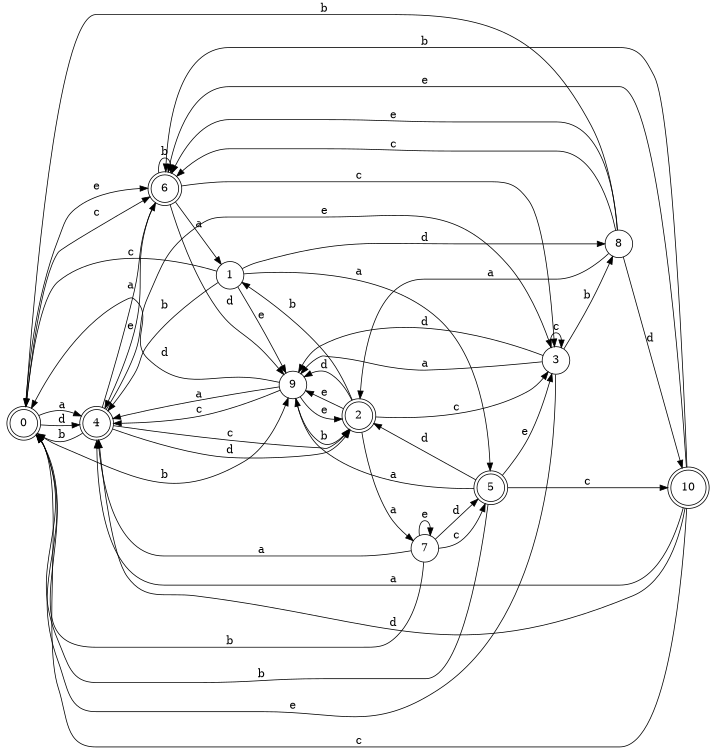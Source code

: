 digraph n9_6 {
__start0 [label="" shape="none"];

rankdir=LR;
size="8,5";

s0 [style="rounded,filled", color="black", fillcolor="white" shape="doublecircle", label="0"];
s1 [style="filled", color="black", fillcolor="white" shape="circle", label="1"];
s2 [style="rounded,filled", color="black", fillcolor="white" shape="doublecircle", label="2"];
s3 [style="filled", color="black", fillcolor="white" shape="circle", label="3"];
s4 [style="rounded,filled", color="black", fillcolor="white" shape="doublecircle", label="4"];
s5 [style="rounded,filled", color="black", fillcolor="white" shape="doublecircle", label="5"];
s6 [style="rounded,filled", color="black", fillcolor="white" shape="doublecircle", label="6"];
s7 [style="filled", color="black", fillcolor="white" shape="circle", label="7"];
s8 [style="filled", color="black", fillcolor="white" shape="circle", label="8"];
s9 [style="filled", color="black", fillcolor="white" shape="circle", label="9"];
s10 [style="rounded,filled", color="black", fillcolor="white" shape="doublecircle", label="10"];
s0 -> s4 [label="a"];
s0 -> s9 [label="b"];
s0 -> s6 [label="c"];
s0 -> s4 [label="d"];
s0 -> s6 [label="e"];
s1 -> s5 [label="a"];
s1 -> s4 [label="b"];
s1 -> s0 [label="c"];
s1 -> s8 [label="d"];
s1 -> s9 [label="e"];
s2 -> s7 [label="a"];
s2 -> s1 [label="b"];
s2 -> s3 [label="c"];
s2 -> s9 [label="d"];
s2 -> s9 [label="e"];
s3 -> s9 [label="a"];
s3 -> s8 [label="b"];
s3 -> s3 [label="c"];
s3 -> s9 [label="d"];
s3 -> s0 [label="e"];
s4 -> s6 [label="a"];
s4 -> s0 [label="b"];
s4 -> s2 [label="c"];
s4 -> s2 [label="d"];
s4 -> s3 [label="e"];
s5 -> s9 [label="a"];
s5 -> s0 [label="b"];
s5 -> s10 [label="c"];
s5 -> s2 [label="d"];
s5 -> s3 [label="e"];
s6 -> s1 [label="a"];
s6 -> s6 [label="b"];
s6 -> s3 [label="c"];
s6 -> s9 [label="d"];
s6 -> s4 [label="e"];
s7 -> s4 [label="a"];
s7 -> s0 [label="b"];
s7 -> s5 [label="c"];
s7 -> s5 [label="d"];
s7 -> s7 [label="e"];
s8 -> s2 [label="a"];
s8 -> s0 [label="b"];
s8 -> s6 [label="c"];
s8 -> s10 [label="d"];
s8 -> s6 [label="e"];
s9 -> s4 [label="a"];
s9 -> s2 [label="b"];
s9 -> s4 [label="c"];
s9 -> s0 [label="d"];
s9 -> s2 [label="e"];
s10 -> s4 [label="a"];
s10 -> s6 [label="b"];
s10 -> s0 [label="c"];
s10 -> s4 [label="d"];
s10 -> s6 [label="e"];

}